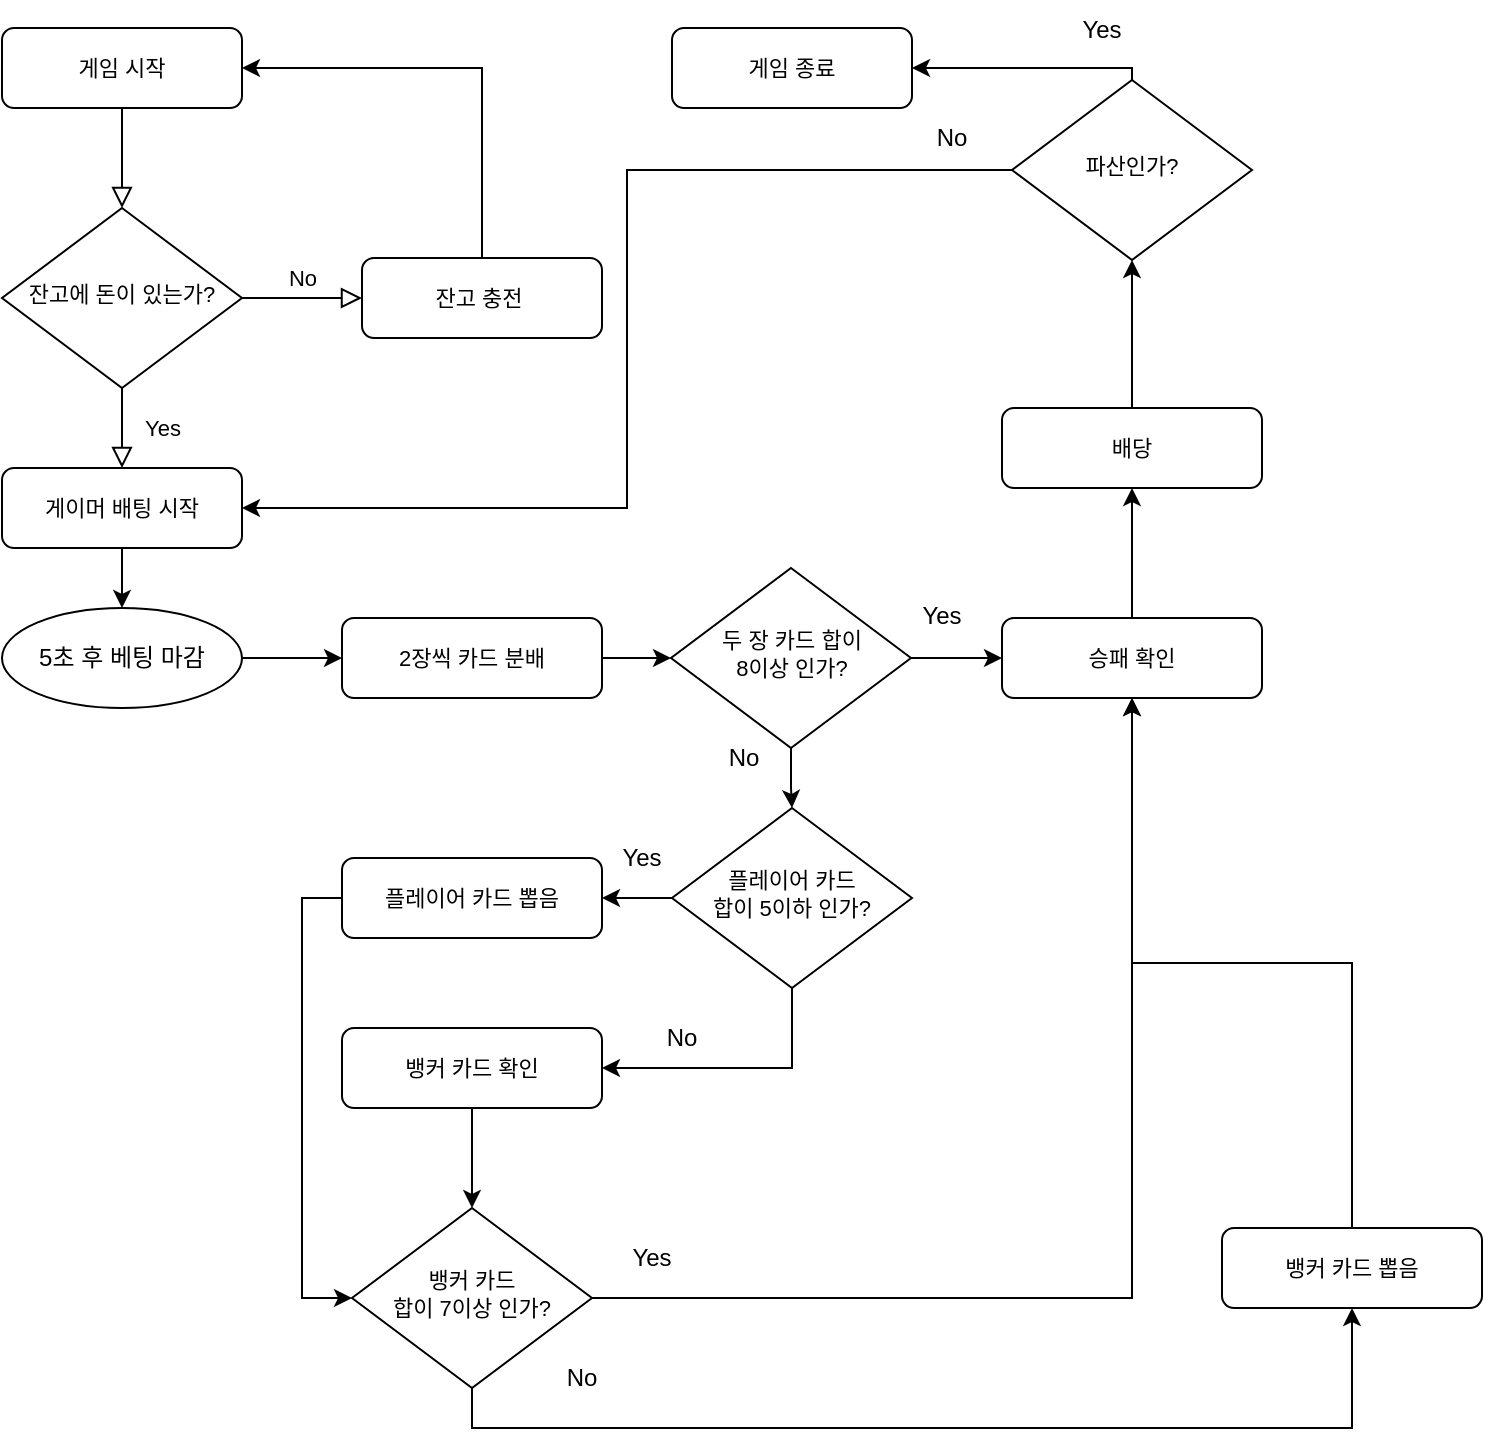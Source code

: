<mxfile version="22.1.3" type="github">
  <diagram id="C5RBs43oDa-KdzZeNtuy" name="Page-1">
    <mxGraphModel dx="1216" dy="1454" grid="1" gridSize="10" guides="1" tooltips="1" connect="1" arrows="1" fold="1" page="1" pageScale="1" pageWidth="1169" pageHeight="827" background="none" math="0" shadow="0">
      <root>
        <mxCell id="WIyWlLk6GJQsqaUBKTNV-0" />
        <mxCell id="WIyWlLk6GJQsqaUBKTNV-1" parent="WIyWlLk6GJQsqaUBKTNV-0" />
        <mxCell id="WIyWlLk6GJQsqaUBKTNV-2" value="" style="rounded=0;html=1;jettySize=auto;orthogonalLoop=1;fontSize=11;endArrow=block;endFill=0;endSize=8;strokeWidth=1;shadow=0;labelBackgroundColor=none;edgeStyle=orthogonalEdgeStyle;" parent="WIyWlLk6GJQsqaUBKTNV-1" source="WIyWlLk6GJQsqaUBKTNV-3" target="WIyWlLk6GJQsqaUBKTNV-6" edge="1">
          <mxGeometry relative="1" as="geometry" />
        </mxCell>
        <mxCell id="mVJE9dehO7Im3Tpj3Uij-0" style="edgeStyle=orthogonalEdgeStyle;rounded=0;orthogonalLoop=1;jettySize=auto;html=1;exitX=1;exitY=0.25;exitDx=0;exitDy=0;" edge="1" parent="WIyWlLk6GJQsqaUBKTNV-1" source="WIyWlLk6GJQsqaUBKTNV-3">
          <mxGeometry relative="1" as="geometry">
            <mxPoint x="290" y="64" as="targetPoint" />
          </mxGeometry>
        </mxCell>
        <mxCell id="WIyWlLk6GJQsqaUBKTNV-3" value="게임 시작" style="rounded=1;whiteSpace=wrap;html=1;fontSize=11;glass=0;strokeWidth=1;shadow=0;" parent="WIyWlLk6GJQsqaUBKTNV-1" vertex="1">
          <mxGeometry x="200" y="64" width="120" height="40" as="geometry" />
        </mxCell>
        <mxCell id="WIyWlLk6GJQsqaUBKTNV-4" value="Yes" style="rounded=0;html=1;jettySize=auto;orthogonalLoop=1;fontSize=11;endArrow=block;endFill=0;endSize=8;strokeWidth=1;shadow=0;labelBackgroundColor=none;edgeStyle=orthogonalEdgeStyle;entryX=0.5;entryY=1;entryDx=0;entryDy=0;" parent="WIyWlLk6GJQsqaUBKTNV-1" source="WIyWlLk6GJQsqaUBKTNV-6" target="WIyWlLk6GJQsqaUBKTNV-12" edge="1">
          <mxGeometry y="20" relative="1" as="geometry">
            <mxPoint as="offset" />
            <mxPoint x="260.0" y="273" as="targetPoint" />
          </mxGeometry>
        </mxCell>
        <mxCell id="WIyWlLk6GJQsqaUBKTNV-5" value="No" style="edgeStyle=orthogonalEdgeStyle;rounded=0;html=1;jettySize=auto;orthogonalLoop=1;fontSize=11;endArrow=block;endFill=0;endSize=8;strokeWidth=1;shadow=0;labelBackgroundColor=none;" parent="WIyWlLk6GJQsqaUBKTNV-1" source="WIyWlLk6GJQsqaUBKTNV-6" target="WIyWlLk6GJQsqaUBKTNV-7" edge="1">
          <mxGeometry y="10" relative="1" as="geometry">
            <mxPoint as="offset" />
          </mxGeometry>
        </mxCell>
        <mxCell id="WIyWlLk6GJQsqaUBKTNV-6" value="잔고에 돈이 있는가?" style="rhombus;whiteSpace=wrap;html=1;shadow=0;fontFamily=Helvetica;fontSize=11;align=center;strokeWidth=1;spacing=6;spacingTop=-4;" parent="WIyWlLk6GJQsqaUBKTNV-1" vertex="1">
          <mxGeometry x="200" y="154" width="120" height="90" as="geometry" />
        </mxCell>
        <mxCell id="mVJE9dehO7Im3Tpj3Uij-18" style="edgeStyle=orthogonalEdgeStyle;rounded=0;orthogonalLoop=1;jettySize=auto;html=1;exitX=0.5;exitY=0;exitDx=0;exitDy=0;entryX=1;entryY=0.5;entryDx=0;entryDy=0;" edge="1" parent="WIyWlLk6GJQsqaUBKTNV-1" source="WIyWlLk6GJQsqaUBKTNV-7" target="WIyWlLk6GJQsqaUBKTNV-3">
          <mxGeometry relative="1" as="geometry" />
        </mxCell>
        <mxCell id="WIyWlLk6GJQsqaUBKTNV-7" value="잔고 충전&amp;nbsp;" style="rounded=1;whiteSpace=wrap;html=1;fontSize=11;glass=0;strokeWidth=1;shadow=0;" parent="WIyWlLk6GJQsqaUBKTNV-1" vertex="1">
          <mxGeometry x="380" y="179" width="120" height="40" as="geometry" />
        </mxCell>
        <mxCell id="mVJE9dehO7Im3Tpj3Uij-11" style="edgeStyle=orthogonalEdgeStyle;rounded=0;orthogonalLoop=1;jettySize=auto;html=1;entryX=0.5;entryY=0;entryDx=0;entryDy=0;" edge="1" parent="WIyWlLk6GJQsqaUBKTNV-1" source="WIyWlLk6GJQsqaUBKTNV-12" target="mVJE9dehO7Im3Tpj3Uij-12">
          <mxGeometry relative="1" as="geometry">
            <mxPoint x="260" y="354" as="targetPoint" />
          </mxGeometry>
        </mxCell>
        <mxCell id="WIyWlLk6GJQsqaUBKTNV-12" value="게이머 배팅 시작" style="rounded=1;whiteSpace=wrap;html=1;fontSize=11;glass=0;strokeWidth=1;shadow=0;direction=west;" parent="WIyWlLk6GJQsqaUBKTNV-1" vertex="1">
          <mxGeometry x="200" y="284" width="120" height="40" as="geometry" />
        </mxCell>
        <mxCell id="mVJE9dehO7Im3Tpj3Uij-22" value="" style="edgeStyle=orthogonalEdgeStyle;rounded=0;orthogonalLoop=1;jettySize=auto;html=1;entryX=1;entryY=0.5;entryDx=0;entryDy=0;" edge="1" parent="WIyWlLk6GJQsqaUBKTNV-1" source="mVJE9dehO7Im3Tpj3Uij-12" target="mVJE9dehO7Im3Tpj3Uij-19">
          <mxGeometry relative="1" as="geometry">
            <mxPoint x="400" y="379" as="targetPoint" />
          </mxGeometry>
        </mxCell>
        <mxCell id="mVJE9dehO7Im3Tpj3Uij-12" value="5초 후 베팅 마감" style="ellipse;whiteSpace=wrap;html=1;" vertex="1" parent="WIyWlLk6GJQsqaUBKTNV-1">
          <mxGeometry x="200" y="354" width="120" height="50" as="geometry" />
        </mxCell>
        <mxCell id="mVJE9dehO7Im3Tpj3Uij-25" value="" style="edgeStyle=orthogonalEdgeStyle;rounded=0;orthogonalLoop=1;jettySize=auto;html=1;" edge="1" parent="WIyWlLk6GJQsqaUBKTNV-1" source="mVJE9dehO7Im3Tpj3Uij-19" target="mVJE9dehO7Im3Tpj3Uij-23">
          <mxGeometry relative="1" as="geometry" />
        </mxCell>
        <mxCell id="mVJE9dehO7Im3Tpj3Uij-19" value="2장씩 카드 분배" style="rounded=1;whiteSpace=wrap;html=1;fontSize=11;glass=0;strokeWidth=1;shadow=0;direction=west;" vertex="1" parent="WIyWlLk6GJQsqaUBKTNV-1">
          <mxGeometry x="370" y="359" width="130" height="40" as="geometry" />
        </mxCell>
        <mxCell id="mVJE9dehO7Im3Tpj3Uij-28" value="" style="edgeStyle=orthogonalEdgeStyle;rounded=0;orthogonalLoop=1;jettySize=auto;html=1;entryX=1;entryY=0.5;entryDx=0;entryDy=0;" edge="1" parent="WIyWlLk6GJQsqaUBKTNV-1" source="mVJE9dehO7Im3Tpj3Uij-23" target="mVJE9dehO7Im3Tpj3Uij-29">
          <mxGeometry relative="1" as="geometry">
            <mxPoint x="690" y="379.077" as="targetPoint" />
          </mxGeometry>
        </mxCell>
        <mxCell id="mVJE9dehO7Im3Tpj3Uij-34" value="" style="edgeStyle=orthogonalEdgeStyle;rounded=0;orthogonalLoop=1;jettySize=auto;html=1;entryX=0.5;entryY=0;entryDx=0;entryDy=0;" edge="1" parent="WIyWlLk6GJQsqaUBKTNV-1" source="mVJE9dehO7Im3Tpj3Uij-23" target="mVJE9dehO7Im3Tpj3Uij-37">
          <mxGeometry relative="1" as="geometry">
            <mxPoint x="594.529" y="454" as="targetPoint" />
          </mxGeometry>
        </mxCell>
        <mxCell id="mVJE9dehO7Im3Tpj3Uij-23" value="두 장 카드 합이&lt;br style=&quot;border-color: var(--border-color);&quot;&gt;8이상 인가?" style="rhombus;whiteSpace=wrap;html=1;shadow=0;fontFamily=Helvetica;fontSize=11;align=center;strokeWidth=1;spacing=6;spacingTop=-4;" vertex="1" parent="WIyWlLk6GJQsqaUBKTNV-1">
          <mxGeometry x="534.5" y="334" width="120" height="90" as="geometry" />
        </mxCell>
        <mxCell id="mVJE9dehO7Im3Tpj3Uij-67" value="" style="edgeStyle=orthogonalEdgeStyle;rounded=0;orthogonalLoop=1;jettySize=auto;html=1;" edge="1" parent="WIyWlLk6GJQsqaUBKTNV-1" source="mVJE9dehO7Im3Tpj3Uij-29" target="mVJE9dehO7Im3Tpj3Uij-66">
          <mxGeometry relative="1" as="geometry" />
        </mxCell>
        <mxCell id="mVJE9dehO7Im3Tpj3Uij-29" value="승패 확인" style="rounded=1;whiteSpace=wrap;html=1;fontSize=11;glass=0;strokeWidth=1;shadow=0;direction=west;" vertex="1" parent="WIyWlLk6GJQsqaUBKTNV-1">
          <mxGeometry x="700" y="359" width="130" height="40" as="geometry" />
        </mxCell>
        <mxCell id="mVJE9dehO7Im3Tpj3Uij-31" value="Yes" style="text;html=1;strokeColor=none;fillColor=none;align=center;verticalAlign=middle;whiteSpace=wrap;rounded=0;" vertex="1" parent="WIyWlLk6GJQsqaUBKTNV-1">
          <mxGeometry x="640" y="343" width="60" height="30" as="geometry" />
        </mxCell>
        <mxCell id="mVJE9dehO7Im3Tpj3Uij-58" value="" style="edgeStyle=orthogonalEdgeStyle;rounded=0;orthogonalLoop=1;jettySize=auto;html=1;" edge="1" parent="WIyWlLk6GJQsqaUBKTNV-1" source="mVJE9dehO7Im3Tpj3Uij-35" target="mVJE9dehO7Im3Tpj3Uij-52">
          <mxGeometry relative="1" as="geometry" />
        </mxCell>
        <mxCell id="mVJE9dehO7Im3Tpj3Uij-35" value="뱅커 카드 확인" style="rounded=1;whiteSpace=wrap;html=1;fontSize=11;glass=0;strokeWidth=1;shadow=0;direction=west;" vertex="1" parent="WIyWlLk6GJQsqaUBKTNV-1">
          <mxGeometry x="370" y="564" width="130" height="40" as="geometry" />
        </mxCell>
        <mxCell id="mVJE9dehO7Im3Tpj3Uij-36" value="No" style="text;html=1;strokeColor=none;fillColor=none;align=center;verticalAlign=middle;whiteSpace=wrap;rounded=0;" vertex="1" parent="WIyWlLk6GJQsqaUBKTNV-1">
          <mxGeometry x="540.5" y="414" width="60" height="30" as="geometry" />
        </mxCell>
        <mxCell id="mVJE9dehO7Im3Tpj3Uij-42" value="" style="edgeStyle=orthogonalEdgeStyle;rounded=0;orthogonalLoop=1;jettySize=auto;html=1;" edge="1" parent="WIyWlLk6GJQsqaUBKTNV-1" source="mVJE9dehO7Im3Tpj3Uij-37" target="mVJE9dehO7Im3Tpj3Uij-41">
          <mxGeometry relative="1" as="geometry" />
        </mxCell>
        <mxCell id="mVJE9dehO7Im3Tpj3Uij-47" style="edgeStyle=orthogonalEdgeStyle;rounded=0;orthogonalLoop=1;jettySize=auto;html=1;exitX=0.5;exitY=1;exitDx=0;exitDy=0;entryX=0;entryY=0.5;entryDx=0;entryDy=0;" edge="1" parent="WIyWlLk6GJQsqaUBKTNV-1" source="mVJE9dehO7Im3Tpj3Uij-37" target="mVJE9dehO7Im3Tpj3Uij-35">
          <mxGeometry relative="1" as="geometry" />
        </mxCell>
        <mxCell id="mVJE9dehO7Im3Tpj3Uij-37" value="플레이어 카드 &lt;br&gt;합이 5이하 인가?" style="rhombus;whiteSpace=wrap;html=1;shadow=0;fontFamily=Helvetica;fontSize=11;align=center;strokeWidth=1;spacing=6;spacingTop=-4;" vertex="1" parent="WIyWlLk6GJQsqaUBKTNV-1">
          <mxGeometry x="535" y="454" width="120" height="90" as="geometry" />
        </mxCell>
        <mxCell id="mVJE9dehO7Im3Tpj3Uij-54" style="edgeStyle=orthogonalEdgeStyle;rounded=0;orthogonalLoop=1;jettySize=auto;html=1;exitX=1;exitY=0.5;exitDx=0;exitDy=0;entryX=0;entryY=0.5;entryDx=0;entryDy=0;" edge="1" parent="WIyWlLk6GJQsqaUBKTNV-1" source="mVJE9dehO7Im3Tpj3Uij-41" target="mVJE9dehO7Im3Tpj3Uij-52">
          <mxGeometry relative="1" as="geometry" />
        </mxCell>
        <mxCell id="mVJE9dehO7Im3Tpj3Uij-41" value="플레이어 카드 뽑음" style="rounded=1;whiteSpace=wrap;html=1;fontSize=11;glass=0;strokeWidth=1;shadow=0;direction=west;" vertex="1" parent="WIyWlLk6GJQsqaUBKTNV-1">
          <mxGeometry x="370" y="479" width="130" height="40" as="geometry" />
        </mxCell>
        <mxCell id="mVJE9dehO7Im3Tpj3Uij-48" value="Yes" style="text;html=1;strokeColor=none;fillColor=none;align=center;verticalAlign=middle;whiteSpace=wrap;rounded=0;" vertex="1" parent="WIyWlLk6GJQsqaUBKTNV-1">
          <mxGeometry x="490" y="464" width="60" height="30" as="geometry" />
        </mxCell>
        <mxCell id="mVJE9dehO7Im3Tpj3Uij-49" value="No" style="text;html=1;strokeColor=none;fillColor=none;align=center;verticalAlign=middle;whiteSpace=wrap;rounded=0;" vertex="1" parent="WIyWlLk6GJQsqaUBKTNV-1">
          <mxGeometry x="510" y="554" width="60" height="30" as="geometry" />
        </mxCell>
        <mxCell id="mVJE9dehO7Im3Tpj3Uij-59" style="edgeStyle=orthogonalEdgeStyle;rounded=0;orthogonalLoop=1;jettySize=auto;html=1;exitX=1;exitY=0.5;exitDx=0;exitDy=0;entryX=0.5;entryY=0;entryDx=0;entryDy=0;" edge="1" parent="WIyWlLk6GJQsqaUBKTNV-1" source="mVJE9dehO7Im3Tpj3Uij-52" target="mVJE9dehO7Im3Tpj3Uij-29">
          <mxGeometry relative="1" as="geometry" />
        </mxCell>
        <mxCell id="mVJE9dehO7Im3Tpj3Uij-62" style="edgeStyle=orthogonalEdgeStyle;rounded=0;orthogonalLoop=1;jettySize=auto;html=1;exitX=0.5;exitY=1;exitDx=0;exitDy=0;entryX=0.5;entryY=0;entryDx=0;entryDy=0;" edge="1" parent="WIyWlLk6GJQsqaUBKTNV-1" source="mVJE9dehO7Im3Tpj3Uij-52" target="mVJE9dehO7Im3Tpj3Uij-61">
          <mxGeometry relative="1" as="geometry" />
        </mxCell>
        <mxCell id="mVJE9dehO7Im3Tpj3Uij-52" value="뱅커 카드&lt;br&gt;합이 7이상 인가?" style="rhombus;whiteSpace=wrap;html=1;shadow=0;fontFamily=Helvetica;fontSize=11;align=center;strokeWidth=1;spacing=6;spacingTop=-4;" vertex="1" parent="WIyWlLk6GJQsqaUBKTNV-1">
          <mxGeometry x="375" y="654" width="120" height="90" as="geometry" />
        </mxCell>
        <mxCell id="mVJE9dehO7Im3Tpj3Uij-60" value="Yes" style="text;html=1;strokeColor=none;fillColor=none;align=center;verticalAlign=middle;whiteSpace=wrap;rounded=0;" vertex="1" parent="WIyWlLk6GJQsqaUBKTNV-1">
          <mxGeometry x="495" y="664" width="60" height="30" as="geometry" />
        </mxCell>
        <mxCell id="mVJE9dehO7Im3Tpj3Uij-65" style="edgeStyle=orthogonalEdgeStyle;rounded=0;orthogonalLoop=1;jettySize=auto;html=1;exitX=0.5;exitY=1;exitDx=0;exitDy=0;entryX=0.5;entryY=0;entryDx=0;entryDy=0;" edge="1" parent="WIyWlLk6GJQsqaUBKTNV-1" source="mVJE9dehO7Im3Tpj3Uij-61" target="mVJE9dehO7Im3Tpj3Uij-29">
          <mxGeometry relative="1" as="geometry" />
        </mxCell>
        <mxCell id="mVJE9dehO7Im3Tpj3Uij-61" value="뱅커 카드 뽑음" style="rounded=1;whiteSpace=wrap;html=1;fontSize=11;glass=0;strokeWidth=1;shadow=0;direction=west;" vertex="1" parent="WIyWlLk6GJQsqaUBKTNV-1">
          <mxGeometry x="810" y="664" width="130" height="40" as="geometry" />
        </mxCell>
        <mxCell id="mVJE9dehO7Im3Tpj3Uij-64" value="No" style="text;html=1;strokeColor=none;fillColor=none;align=center;verticalAlign=middle;whiteSpace=wrap;rounded=0;" vertex="1" parent="WIyWlLk6GJQsqaUBKTNV-1">
          <mxGeometry x="460" y="724" width="60" height="30" as="geometry" />
        </mxCell>
        <mxCell id="mVJE9dehO7Im3Tpj3Uij-70" value="" style="edgeStyle=orthogonalEdgeStyle;rounded=0;orthogonalLoop=1;jettySize=auto;html=1;" edge="1" parent="WIyWlLk6GJQsqaUBKTNV-1" source="mVJE9dehO7Im3Tpj3Uij-66" target="mVJE9dehO7Im3Tpj3Uij-68">
          <mxGeometry relative="1" as="geometry" />
        </mxCell>
        <mxCell id="mVJE9dehO7Im3Tpj3Uij-66" value="배당" style="rounded=1;whiteSpace=wrap;html=1;fontSize=11;glass=0;strokeWidth=1;shadow=0;direction=west;" vertex="1" parent="WIyWlLk6GJQsqaUBKTNV-1">
          <mxGeometry x="700" y="254" width="130" height="40" as="geometry" />
        </mxCell>
        <mxCell id="mVJE9dehO7Im3Tpj3Uij-72" style="edgeStyle=orthogonalEdgeStyle;rounded=0;orthogonalLoop=1;jettySize=auto;html=1;exitX=0.5;exitY=0;exitDx=0;exitDy=0;entryX=1;entryY=0.5;entryDx=0;entryDy=0;" edge="1" parent="WIyWlLk6GJQsqaUBKTNV-1" source="mVJE9dehO7Im3Tpj3Uij-68" target="mVJE9dehO7Im3Tpj3Uij-71">
          <mxGeometry relative="1" as="geometry">
            <Array as="points">
              <mxPoint x="765" y="84" />
            </Array>
          </mxGeometry>
        </mxCell>
        <mxCell id="mVJE9dehO7Im3Tpj3Uij-77" style="edgeStyle=orthogonalEdgeStyle;rounded=0;orthogonalLoop=1;jettySize=auto;html=1;exitX=0;exitY=0.5;exitDx=0;exitDy=0;entryX=0;entryY=0.5;entryDx=0;entryDy=0;" edge="1" parent="WIyWlLk6GJQsqaUBKTNV-1" source="mVJE9dehO7Im3Tpj3Uij-68" target="WIyWlLk6GJQsqaUBKTNV-12">
          <mxGeometry relative="1" as="geometry" />
        </mxCell>
        <mxCell id="mVJE9dehO7Im3Tpj3Uij-68" value="파산인가?" style="rhombus;whiteSpace=wrap;html=1;shadow=0;fontFamily=Helvetica;fontSize=11;align=center;strokeWidth=1;spacing=6;spacingTop=-4;" vertex="1" parent="WIyWlLk6GJQsqaUBKTNV-1">
          <mxGeometry x="705" y="90" width="120" height="90" as="geometry" />
        </mxCell>
        <mxCell id="mVJE9dehO7Im3Tpj3Uij-71" value="게임 종료" style="rounded=1;whiteSpace=wrap;html=1;fontSize=11;glass=0;strokeWidth=1;shadow=0;" vertex="1" parent="WIyWlLk6GJQsqaUBKTNV-1">
          <mxGeometry x="535" y="64" width="120" height="40" as="geometry" />
        </mxCell>
        <mxCell id="mVJE9dehO7Im3Tpj3Uij-73" value="Yes" style="text;html=1;strokeColor=none;fillColor=none;align=center;verticalAlign=middle;whiteSpace=wrap;rounded=0;" vertex="1" parent="WIyWlLk6GJQsqaUBKTNV-1">
          <mxGeometry x="720" y="50" width="60" height="30" as="geometry" />
        </mxCell>
        <mxCell id="mVJE9dehO7Im3Tpj3Uij-76" value="No" style="text;html=1;strokeColor=none;fillColor=none;align=center;verticalAlign=middle;whiteSpace=wrap;rounded=0;" vertex="1" parent="WIyWlLk6GJQsqaUBKTNV-1">
          <mxGeometry x="645" y="104" width="60" height="30" as="geometry" />
        </mxCell>
      </root>
    </mxGraphModel>
  </diagram>
</mxfile>
